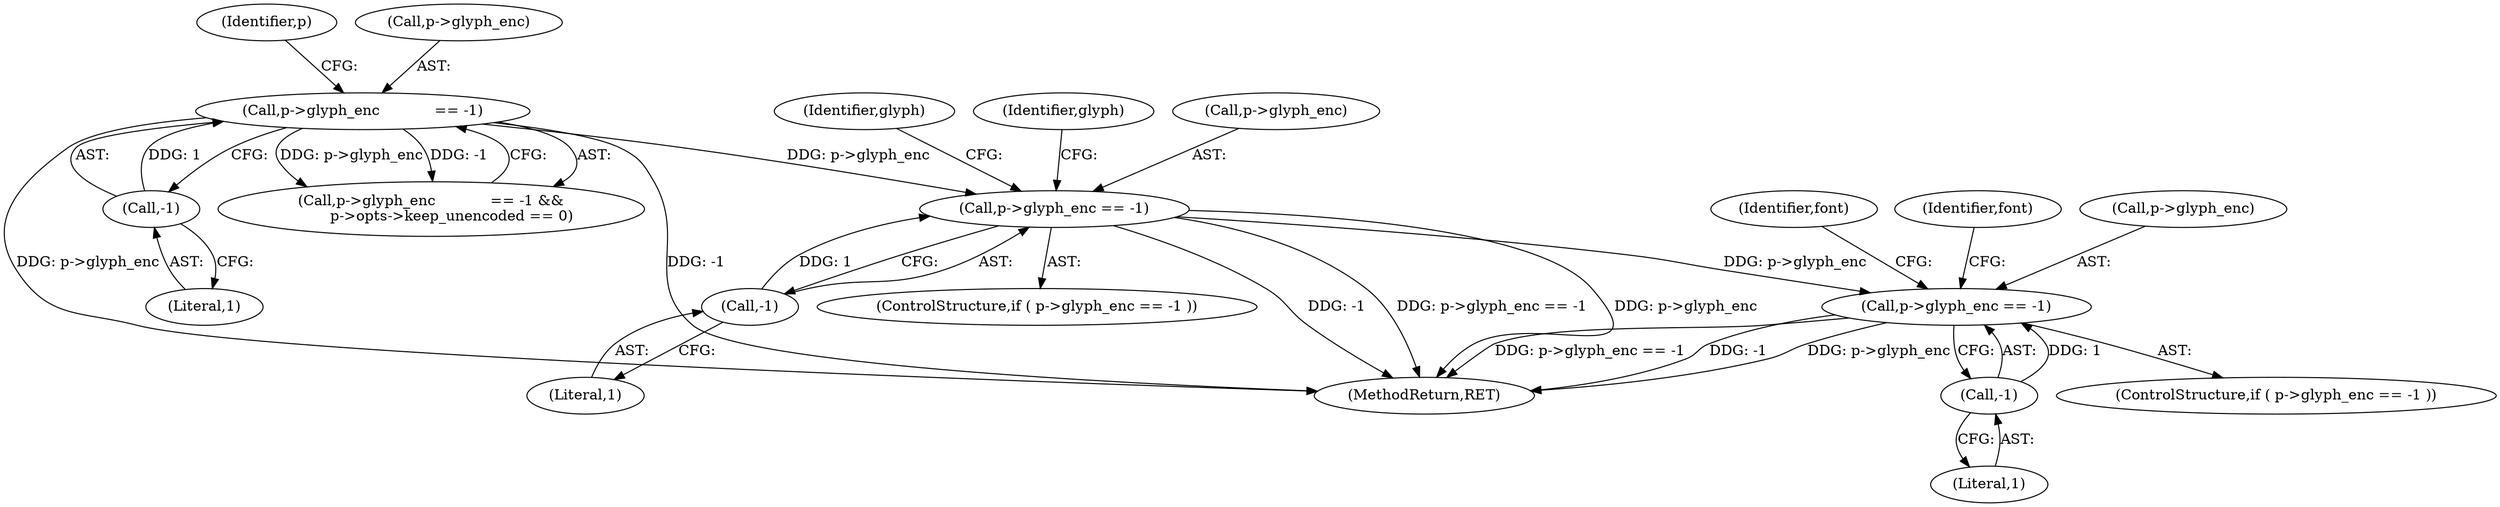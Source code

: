 digraph "0_savannah_07bdb6e289c7954e2a533039dc93c1c136099d2d@pointer" {
"1001415" [label="(Call,p->glyph_enc == -1)"];
"1000786" [label="(Call,p->glyph_enc == -1)"];
"1000382" [label="(Call,p->glyph_enc            == -1)"];
"1000386" [label="(Call,-1)"];
"1000790" [label="(Call,-1)"];
"1001419" [label="(Call,-1)"];
"1000386" [label="(Call,-1)"];
"1000793" [label="(Identifier,glyph)"];
"1000790" [label="(Call,-1)"];
"1000381" [label="(Call,p->glyph_enc            == -1 &&\n         p->opts->keep_unencoded == 0)"];
"1000387" [label="(Literal,1)"];
"1001423" [label="(Identifier,font)"];
"1000805" [label="(Identifier,glyph)"];
"1001571" [label="(MethodReturn,RET)"];
"1000785" [label="(ControlStructure,if ( p->glyph_enc == -1 ))"];
"1001419" [label="(Call,-1)"];
"1000382" [label="(Call,p->glyph_enc            == -1)"];
"1000391" [label="(Identifier,p)"];
"1000383" [label="(Call,p->glyph_enc)"];
"1000786" [label="(Call,p->glyph_enc == -1)"];
"1001420" [label="(Literal,1)"];
"1001414" [label="(ControlStructure,if ( p->glyph_enc == -1 ))"];
"1000787" [label="(Call,p->glyph_enc)"];
"1001433" [label="(Identifier,font)"];
"1001415" [label="(Call,p->glyph_enc == -1)"];
"1001416" [label="(Call,p->glyph_enc)"];
"1000791" [label="(Literal,1)"];
"1001415" -> "1001414"  [label="AST: "];
"1001415" -> "1001419"  [label="CFG: "];
"1001416" -> "1001415"  [label="AST: "];
"1001419" -> "1001415"  [label="AST: "];
"1001423" -> "1001415"  [label="CFG: "];
"1001433" -> "1001415"  [label="CFG: "];
"1001415" -> "1001571"  [label="DDG: p->glyph_enc == -1"];
"1001415" -> "1001571"  [label="DDG: -1"];
"1001415" -> "1001571"  [label="DDG: p->glyph_enc"];
"1000786" -> "1001415"  [label="DDG: p->glyph_enc"];
"1001419" -> "1001415"  [label="DDG: 1"];
"1000786" -> "1000785"  [label="AST: "];
"1000786" -> "1000790"  [label="CFG: "];
"1000787" -> "1000786"  [label="AST: "];
"1000790" -> "1000786"  [label="AST: "];
"1000793" -> "1000786"  [label="CFG: "];
"1000805" -> "1000786"  [label="CFG: "];
"1000786" -> "1001571"  [label="DDG: -1"];
"1000786" -> "1001571"  [label="DDG: p->glyph_enc == -1"];
"1000786" -> "1001571"  [label="DDG: p->glyph_enc"];
"1000382" -> "1000786"  [label="DDG: p->glyph_enc"];
"1000790" -> "1000786"  [label="DDG: 1"];
"1000382" -> "1000381"  [label="AST: "];
"1000382" -> "1000386"  [label="CFG: "];
"1000383" -> "1000382"  [label="AST: "];
"1000386" -> "1000382"  [label="AST: "];
"1000391" -> "1000382"  [label="CFG: "];
"1000381" -> "1000382"  [label="CFG: "];
"1000382" -> "1001571"  [label="DDG: p->glyph_enc"];
"1000382" -> "1001571"  [label="DDG: -1"];
"1000382" -> "1000381"  [label="DDG: p->glyph_enc"];
"1000382" -> "1000381"  [label="DDG: -1"];
"1000386" -> "1000382"  [label="DDG: 1"];
"1000386" -> "1000387"  [label="CFG: "];
"1000387" -> "1000386"  [label="AST: "];
"1000790" -> "1000791"  [label="CFG: "];
"1000791" -> "1000790"  [label="AST: "];
"1001419" -> "1001420"  [label="CFG: "];
"1001420" -> "1001419"  [label="AST: "];
}
